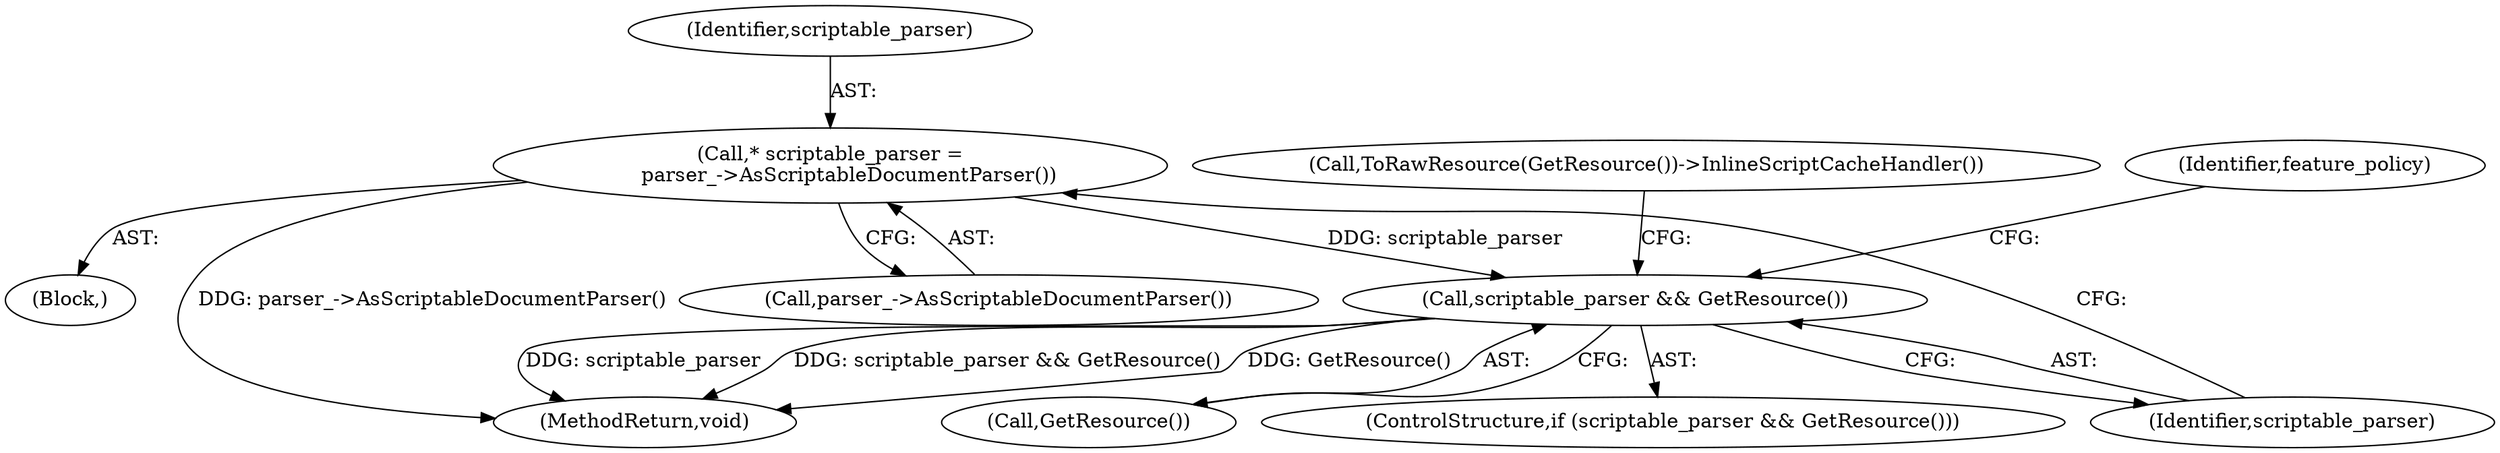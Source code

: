 digraph "0_Chrome_108147dfd1ea159fd3632ef92ccc4ab8952980c7_4@pointer" {
"1000222" [label="(Call,* scriptable_parser =\n      parser_->AsScriptableDocumentParser())"];
"1000226" [label="(Call,scriptable_parser && GetResource())"];
"1000227" [label="(Identifier,scriptable_parser)"];
"1000226" [label="(Call,scriptable_parser && GetResource())"];
"1000224" [label="(Call,parser_->AsScriptableDocumentParser())"];
"1000223" [label="(Identifier,scriptable_parser)"];
"1000239" [label="(MethodReturn,void)"];
"1000109" [label="(Block,)"];
"1000228" [label="(Call,GetResource())"];
"1000225" [label="(ControlStructure,if (scriptable_parser && GetResource()))"];
"1000222" [label="(Call,* scriptable_parser =\n      parser_->AsScriptableDocumentParser())"];
"1000231" [label="(Call,ToRawResource(GetResource())->InlineScriptCacheHandler())"];
"1000234" [label="(Identifier,feature_policy)"];
"1000222" -> "1000109"  [label="AST: "];
"1000222" -> "1000224"  [label="CFG: "];
"1000223" -> "1000222"  [label="AST: "];
"1000224" -> "1000222"  [label="AST: "];
"1000227" -> "1000222"  [label="CFG: "];
"1000222" -> "1000239"  [label="DDG: parser_->AsScriptableDocumentParser()"];
"1000222" -> "1000226"  [label="DDG: scriptable_parser"];
"1000226" -> "1000225"  [label="AST: "];
"1000226" -> "1000227"  [label="CFG: "];
"1000226" -> "1000228"  [label="CFG: "];
"1000227" -> "1000226"  [label="AST: "];
"1000228" -> "1000226"  [label="AST: "];
"1000231" -> "1000226"  [label="CFG: "];
"1000234" -> "1000226"  [label="CFG: "];
"1000226" -> "1000239"  [label="DDG: scriptable_parser"];
"1000226" -> "1000239"  [label="DDG: scriptable_parser && GetResource()"];
"1000226" -> "1000239"  [label="DDG: GetResource()"];
}
